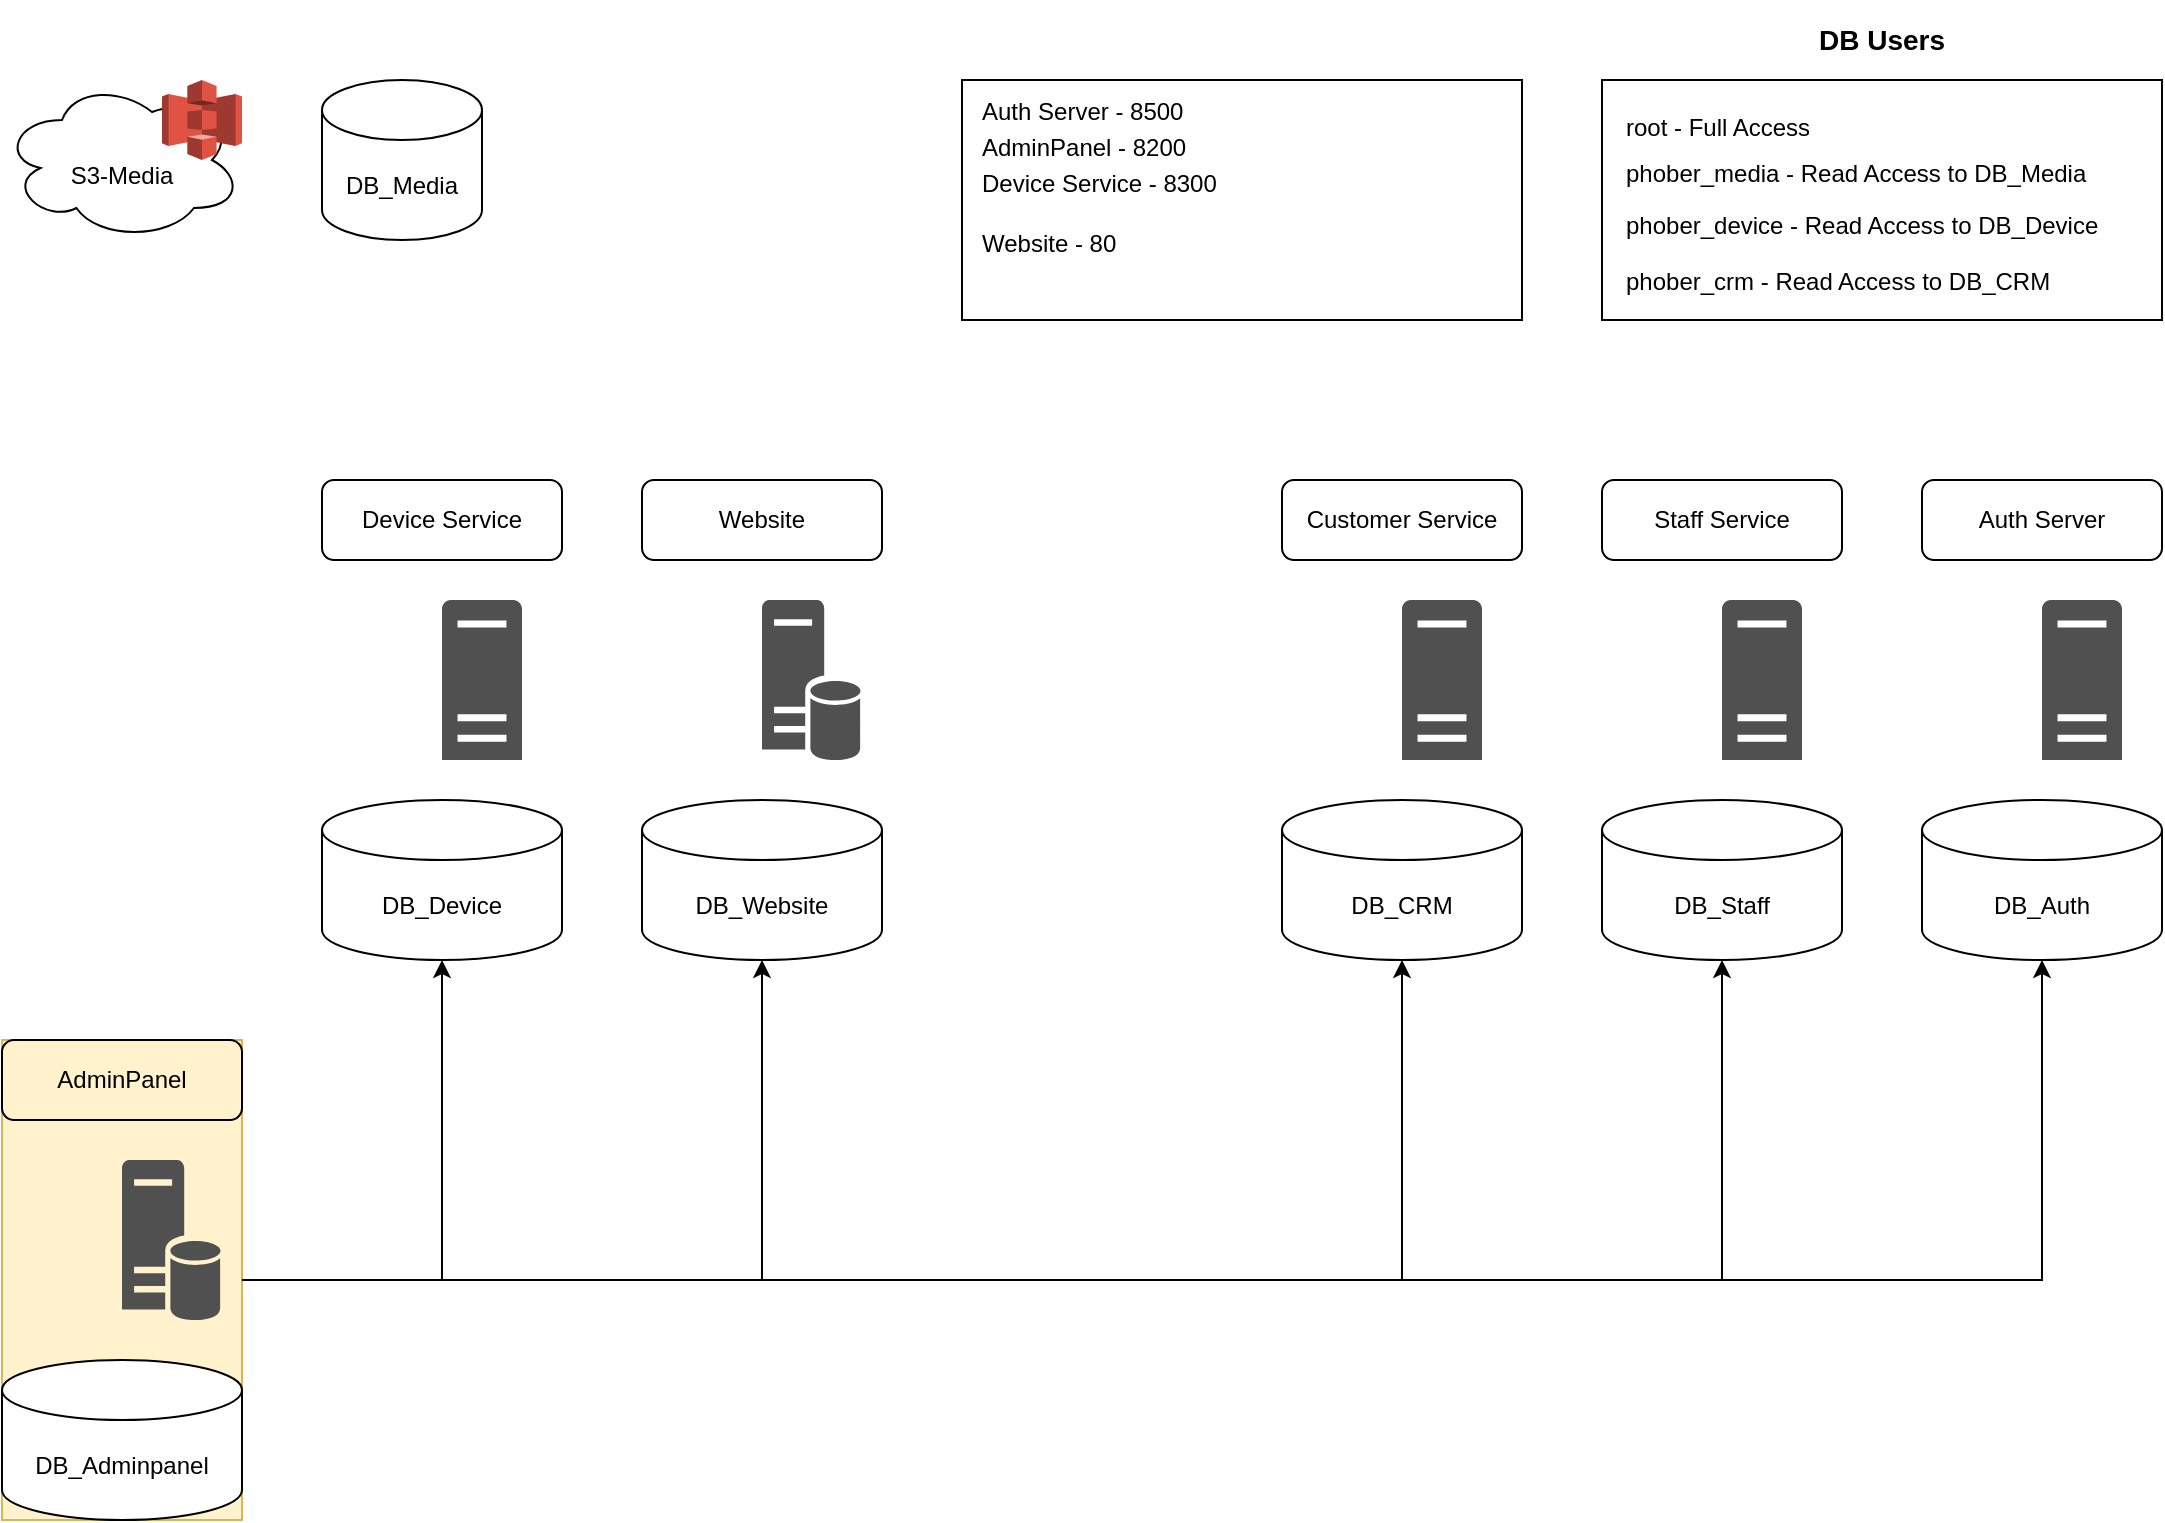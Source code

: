 <mxfile version="17.2.4" type="github" pages="3">
  <diagram id="SwhbsFWj8uXTI4qjEU29" name="Idea">
    <mxGraphModel dx="1171" dy="713" grid="1" gridSize="10" guides="1" tooltips="1" connect="1" arrows="1" fold="1" page="1" pageScale="1" pageWidth="1169" pageHeight="827" math="0" shadow="0">
      <root>
        <mxCell id="0" />
        <mxCell id="1" parent="0" />
        <mxCell id="eUcB_I841KXRyvso8_sk-4" value="DB_Media" style="shape=cylinder3;whiteSpace=wrap;html=1;boundedLbl=1;backgroundOutline=1;size=15;" parent="1" vertex="1">
          <mxGeometry x="200" y="40" width="80" height="80" as="geometry" />
        </mxCell>
        <mxCell id="ug-r2kqgYafla9vCd7H7-11" value="" style="group" parent="1" vertex="1" connectable="0">
          <mxGeometry x="40" y="40" width="120" height="80" as="geometry" />
        </mxCell>
        <mxCell id="eUcB_I841KXRyvso8_sk-5" value="&lt;br&gt;S3-Media" style="ellipse;shape=cloud;whiteSpace=wrap;html=1;" parent="ug-r2kqgYafla9vCd7H7-11" vertex="1">
          <mxGeometry width="120" height="80" as="geometry" />
        </mxCell>
        <mxCell id="187vfeRC4IGOOJgPZB19-1" value="" style="outlineConnect=0;dashed=0;verticalLabelPosition=bottom;verticalAlign=top;align=center;html=1;shape=mxgraph.aws3.s3;fillColor=#E05243;gradientColor=none;" parent="ug-r2kqgYafla9vCd7H7-11" vertex="1">
          <mxGeometry x="80" width="40" height="40" as="geometry" />
        </mxCell>
        <mxCell id="ug-r2kqgYafla9vCd7H7-12" value="" style="group;labelBackgroundColor=none;labelBorderColor=none;fontColor=default;" parent="1" vertex="1" connectable="0">
          <mxGeometry x="40" y="520" width="120" height="240" as="geometry" />
        </mxCell>
        <mxCell id="5u70jstAUNzke8DoentI-11" value="" style="rounded=0;whiteSpace=wrap;html=1;fillColor=#fff2cc;strokeColor=#d6b656;shadow=0;sketch=0;glass=0;" vertex="1" parent="ug-r2kqgYafla9vCd7H7-12">
          <mxGeometry width="120" height="240" as="geometry" />
        </mxCell>
        <mxCell id="eUcB_I841KXRyvso8_sk-1" value="AdminPanel" style="rounded=1;whiteSpace=wrap;html=1;fillColor=none;" parent="ug-r2kqgYafla9vCd7H7-12" vertex="1">
          <mxGeometry width="120" height="40" as="geometry" />
        </mxCell>
        <UserObject label="" id="ug-r2kqgYafla9vCd7H7-4">
          <mxCell style="group" parent="ug-r2kqgYafla9vCd7H7-12" vertex="1" connectable="0">
            <mxGeometry x="10" y="60" width="100" height="80" as="geometry" />
          </mxCell>
        </UserObject>
        <mxCell id="ug-r2kqgYafla9vCd7H7-5" value="" style="sketch=0;pointerEvents=1;shadow=0;dashed=0;html=1;strokeColor=none;fillColor=#505050;labelPosition=center;verticalLabelPosition=bottom;verticalAlign=top;outlineConnect=0;align=center;shape=mxgraph.office.servers.database_server;rounded=0;fontSize=13;" parent="ug-r2kqgYafla9vCd7H7-4" vertex="1">
          <mxGeometry x="50" width="50" height="80" as="geometry" />
        </mxCell>
        <mxCell id="ug-r2kqgYafla9vCd7H7-7" value="" style="shape=image;html=1;verticalAlign=top;verticalLabelPosition=bottom;labelBackgroundColor=#ffffff;imageAspect=0;aspect=fixed;image=https://cdn4.iconfinder.com/data/icons/logos-3/568/php-logo-128.png" parent="ug-r2kqgYafla9vCd7H7-4" vertex="1">
          <mxGeometry x="10" y="10" width="30" height="30" as="geometry" />
        </mxCell>
        <mxCell id="ug-r2kqgYafla9vCd7H7-8" value="" style="shape=image;html=1;verticalAlign=top;verticalLabelPosition=bottom;labelBackgroundColor=#ffffff;imageAspect=0;aspect=fixed;image=https://cdn3.iconfinder.com/data/icons/popular-services-brands/512/laravel-128.png" parent="ug-r2kqgYafla9vCd7H7-4" vertex="1">
          <mxGeometry x="10" y="40" width="30" height="30" as="geometry" />
        </mxCell>
        <mxCell id="ug-r2kqgYafla9vCd7H7-9" value="DB_Adminpanel" style="shape=cylinder3;whiteSpace=wrap;html=1;boundedLbl=1;backgroundOutline=1;size=15;" parent="ug-r2kqgYafla9vCd7H7-12" vertex="1">
          <mxGeometry y="160" width="120" height="80" as="geometry" />
        </mxCell>
        <mxCell id="bWf3XHARxma28C-KWlei-1" value="" style="group" parent="1" vertex="1" connectable="0">
          <mxGeometry x="840" width="280" height="160" as="geometry" />
        </mxCell>
        <mxCell id="ug-r2kqgYafla9vCd7H7-2" value="&lt;p style=&quot;line-height: 0.9 ; font-size: 12px&quot;&gt;&lt;span style=&quot;font-size: 12px&quot;&gt;root - Full Access&lt;/span&gt;&lt;/p&gt;&lt;p style=&quot;line-height: 0.9 ; font-size: 12px&quot;&gt;&lt;span style=&quot;font-size: 12px&quot;&gt;phober_media - Read Access to DB_Media&lt;/span&gt;&lt;br style=&quot;font-size: 12px&quot;&gt;&lt;/p&gt;&lt;p style=&quot;line-height: 1.4 ; font-size: 12px&quot;&gt;phober_device - Read Access to DB_Device&lt;/p&gt;&lt;p style=&quot;line-height: 1.4 ; font-size: 12px&quot;&gt;phober_crm - Read Access to DB_CRM&lt;/p&gt;&lt;p style=&quot;font-size: 12px&quot;&gt;&lt;/p&gt;" style="rounded=0;whiteSpace=wrap;html=1;align=left;verticalAlign=top;fontSize=12;spacingRight=0;spacingLeft=10;" parent="bWf3XHARxma28C-KWlei-1" vertex="1">
          <mxGeometry y="40" width="280" height="120" as="geometry" />
        </mxCell>
        <mxCell id="ug-r2kqgYafla9vCd7H7-3" value="DB Users" style="text;html=1;strokeColor=none;fillColor=none;align=center;verticalAlign=middle;whiteSpace=wrap;rounded=0;fontSize=14;fontStyle=1" parent="bWf3XHARxma28C-KWlei-1" vertex="1">
          <mxGeometry x="80" width="120" height="40" as="geometry" />
        </mxCell>
        <mxCell id="8z5ws6QsDyDKcSSMqBQu-11" value="&lt;p style=&quot;line-height: 1.5&quot;&gt;Auth Server - 8500&lt;br&gt;AdminPanel - 8200&lt;br&gt;Device Service - 8300&lt;/p&gt;&lt;p style=&quot;line-height: 1.5&quot;&gt;Website - 80&lt;/p&gt;" style="rounded=0;whiteSpace=wrap;html=1;align=left;labelPosition=center;verticalLabelPosition=middle;verticalAlign=top;spacing=0;spacingLeft=10;spacingTop=-10;" parent="1" vertex="1">
          <mxGeometry x="520" y="40" width="280" height="120" as="geometry" />
        </mxCell>
        <mxCell id="5u70jstAUNzke8DoentI-9" value="" style="group" vertex="1" connectable="0" parent="1">
          <mxGeometry x="360" y="240" width="120" height="240" as="geometry" />
        </mxCell>
        <mxCell id="5u70jstAUNzke8DoentI-1" value="" style="group" vertex="1" connectable="0" parent="5u70jstAUNzke8DoentI-9">
          <mxGeometry width="120" height="140" as="geometry" />
        </mxCell>
        <mxCell id="5u70jstAUNzke8DoentI-2" value="Website" style="rounded=1;whiteSpace=wrap;html=1;" vertex="1" parent="5u70jstAUNzke8DoentI-1">
          <mxGeometry width="120" height="40" as="geometry" />
        </mxCell>
        <UserObject label="" id="5u70jstAUNzke8DoentI-3">
          <mxCell style="group" vertex="1" connectable="0" parent="5u70jstAUNzke8DoentI-1">
            <mxGeometry x="10" y="60" width="100" height="80" as="geometry" />
          </mxCell>
        </UserObject>
        <mxCell id="5u70jstAUNzke8DoentI-5" value="" style="shape=image;html=1;verticalAlign=top;verticalLabelPosition=bottom;labelBackgroundColor=#ffffff;imageAspect=0;aspect=fixed;image=https://cdn3.iconfinder.com/data/icons/popular-services-brands/512/laravel-128.png" vertex="1" parent="5u70jstAUNzke8DoentI-3">
          <mxGeometry x="11.88" y="44" width="30" height="30" as="geometry" />
        </mxCell>
        <mxCell id="5u70jstAUNzke8DoentI-6" value="" style="shape=image;html=1;verticalAlign=top;verticalLabelPosition=bottom;labelBackgroundColor=#ffffff;imageAspect=0;aspect=fixed;image=https://cdn4.iconfinder.com/data/icons/logos-3/568/php-logo-128.png" vertex="1" parent="5u70jstAUNzke8DoentI-3">
          <mxGeometry x="11.88" y="10" width="30" height="30" as="geometry" />
        </mxCell>
        <mxCell id="5u70jstAUNzke8DoentI-7" value="" style="sketch=0;pointerEvents=1;shadow=0;dashed=0;html=1;strokeColor=none;fillColor=#505050;labelPosition=center;verticalLabelPosition=bottom;verticalAlign=top;outlineConnect=0;align=center;shape=mxgraph.office.servers.database_server;rounded=0;fontSize=13;" vertex="1" parent="5u70jstAUNzke8DoentI-3">
          <mxGeometry x="50" width="50" height="80" as="geometry" />
        </mxCell>
        <mxCell id="5u70jstAUNzke8DoentI-8" value="DB_Website" style="shape=cylinder3;whiteSpace=wrap;html=1;boundedLbl=1;backgroundOutline=1;size=15;" vertex="1" parent="5u70jstAUNzke8DoentI-9">
          <mxGeometry y="160" width="120" height="80" as="geometry" />
        </mxCell>
        <mxCell id="5u70jstAUNzke8DoentI-10" value="" style="group" vertex="1" connectable="0" parent="1">
          <mxGeometry x="1000" y="240" width="120" height="240" as="geometry" />
        </mxCell>
        <mxCell id="bWf3XHARxma28C-KWlei-2" value="DB_Auth" style="shape=cylinder3;whiteSpace=wrap;html=1;boundedLbl=1;backgroundOutline=1;size=15;" parent="5u70jstAUNzke8DoentI-10" vertex="1">
          <mxGeometry y="160" width="120" height="80" as="geometry" />
        </mxCell>
        <mxCell id="8z5ws6QsDyDKcSSMqBQu-3" value="" style="group" parent="5u70jstAUNzke8DoentI-10" vertex="1" connectable="0">
          <mxGeometry width="120" height="140" as="geometry" />
        </mxCell>
        <mxCell id="8z5ws6QsDyDKcSSMqBQu-4" value="Auth Server" style="rounded=1;whiteSpace=wrap;html=1;" parent="8z5ws6QsDyDKcSSMqBQu-3" vertex="1">
          <mxGeometry width="120" height="40" as="geometry" />
        </mxCell>
        <UserObject label="" id="8z5ws6QsDyDKcSSMqBQu-5">
          <mxCell style="group" parent="8z5ws6QsDyDKcSSMqBQu-3" vertex="1" connectable="0">
            <mxGeometry x="10" y="60" width="100" height="80" as="geometry" />
          </mxCell>
        </UserObject>
        <mxCell id="8z5ws6QsDyDKcSSMqBQu-6" value="" style="sketch=0;pointerEvents=1;shadow=0;dashed=0;html=1;strokeColor=none;fillColor=#505050;labelPosition=center;verticalLabelPosition=bottom;verticalAlign=top;outlineConnect=0;align=center;shape=mxgraph.office.servers.server_generic;" parent="8z5ws6QsDyDKcSSMqBQu-5" vertex="1">
          <mxGeometry x="50" width="40" height="80" as="geometry" />
        </mxCell>
        <mxCell id="8z5ws6QsDyDKcSSMqBQu-9" value="" style="shape=image;verticalLabelPosition=bottom;labelBackgroundColor=default;verticalAlign=top;aspect=fixed;imageAspect=0;image=https://cdn.freebiesupply.com/logos/large/2x/lumen-1-logo-png-transparent.png;" parent="8z5ws6QsDyDKcSSMqBQu-5" vertex="1">
          <mxGeometry x="19.41" y="44" width="14.94" height="30" as="geometry" />
        </mxCell>
        <mxCell id="8z5ws6QsDyDKcSSMqBQu-10" value="" style="shape=image;html=1;verticalAlign=top;verticalLabelPosition=bottom;labelBackgroundColor=#ffffff;imageAspect=0;aspect=fixed;image=https://cdn4.iconfinder.com/data/icons/logos-3/568/php-logo-128.png" parent="8z5ws6QsDyDKcSSMqBQu-5" vertex="1">
          <mxGeometry x="11.88" y="10" width="30" height="30" as="geometry" />
        </mxCell>
        <mxCell id="5u70jstAUNzke8DoentI-18" value="" style="group" vertex="1" connectable="0" parent="1">
          <mxGeometry x="680" y="240" width="120" height="240" as="geometry" />
        </mxCell>
        <mxCell id="5u70jstAUNzke8DoentI-12" value="" style="group" vertex="1" connectable="0" parent="5u70jstAUNzke8DoentI-18">
          <mxGeometry width="120" height="140" as="geometry" />
        </mxCell>
        <mxCell id="5u70jstAUNzke8DoentI-13" value="Customer Service" style="rounded=1;whiteSpace=wrap;html=1;" vertex="1" parent="5u70jstAUNzke8DoentI-12">
          <mxGeometry width="120" height="40" as="geometry" />
        </mxCell>
        <UserObject label="" id="5u70jstAUNzke8DoentI-14">
          <mxCell style="group" vertex="1" connectable="0" parent="5u70jstAUNzke8DoentI-12">
            <mxGeometry x="10" y="60" width="100" height="80" as="geometry" />
          </mxCell>
        </UserObject>
        <mxCell id="5u70jstAUNzke8DoentI-15" value="" style="sketch=0;pointerEvents=1;shadow=0;dashed=0;html=1;strokeColor=none;fillColor=#505050;labelPosition=center;verticalLabelPosition=bottom;verticalAlign=top;outlineConnect=0;align=center;shape=mxgraph.office.servers.server_generic;" vertex="1" parent="5u70jstAUNzke8DoentI-14">
          <mxGeometry x="50" width="40" height="80" as="geometry" />
        </mxCell>
        <mxCell id="5u70jstAUNzke8DoentI-16" value="" style="shape=image;html=1;verticalAlign=top;verticalLabelPosition=bottom;labelBackgroundColor=#ffffff;imageAspect=0;aspect=fixed;image=https://cdn3.iconfinder.com/data/icons/popular-services-brands/512/laravel-128.png" vertex="1" parent="5u70jstAUNzke8DoentI-14">
          <mxGeometry x="11.88" y="44" width="30" height="30" as="geometry" />
        </mxCell>
        <mxCell id="5u70jstAUNzke8DoentI-17" value="" style="shape=image;html=1;verticalAlign=top;verticalLabelPosition=bottom;labelBackgroundColor=#ffffff;imageAspect=0;aspect=fixed;image=https://cdn4.iconfinder.com/data/icons/logos-3/568/php-logo-128.png" vertex="1" parent="5u70jstAUNzke8DoentI-14">
          <mxGeometry x="11.88" y="10" width="30" height="30" as="geometry" />
        </mxCell>
        <mxCell id="187vfeRC4IGOOJgPZB19-2" value="DB_CRM" style="shape=cylinder3;whiteSpace=wrap;html=1;boundedLbl=1;backgroundOutline=1;size=15;" parent="5u70jstAUNzke8DoentI-18" vertex="1">
          <mxGeometry y="160" width="120" height="80" as="geometry" />
        </mxCell>
        <mxCell id="5u70jstAUNzke8DoentI-19" value="" style="group" vertex="1" connectable="0" parent="1">
          <mxGeometry x="200" y="240" width="120" height="240" as="geometry" />
        </mxCell>
        <UserObject label="DB_Device" link="data:page/id,oKnwQTFBax4LxAPXSYCq" id="eUcB_I841KXRyvso8_sk-2">
          <mxCell style="shape=cylinder3;whiteSpace=wrap;html=1;boundedLbl=1;backgroundOutline=1;size=15;" parent="5u70jstAUNzke8DoentI-19" vertex="1">
            <mxGeometry y="160" width="120" height="80" as="geometry" />
          </mxCell>
        </UserObject>
        <mxCell id="ug-r2kqgYafla9vCd7H7-27" value="" style="group" parent="5u70jstAUNzke8DoentI-19" vertex="1" connectable="0">
          <mxGeometry width="120" height="140" as="geometry" />
        </mxCell>
        <mxCell id="ug-r2kqgYafla9vCd7H7-18" value="Device Service" style="rounded=1;whiteSpace=wrap;html=1;" parent="ug-r2kqgYafla9vCd7H7-27" vertex="1">
          <mxGeometry width="120" height="40" as="geometry" />
        </mxCell>
        <UserObject label="" id="ug-r2kqgYafla9vCd7H7-19">
          <mxCell style="group" parent="ug-r2kqgYafla9vCd7H7-27" vertex="1" connectable="0">
            <mxGeometry x="10" y="60" width="100" height="80" as="geometry" />
          </mxCell>
        </UserObject>
        <mxCell id="ug-r2kqgYafla9vCd7H7-24" value="" style="sketch=0;pointerEvents=1;shadow=0;dashed=0;html=1;strokeColor=none;fillColor=#505050;labelPosition=center;verticalLabelPosition=bottom;verticalAlign=top;outlineConnect=0;align=center;shape=mxgraph.office.servers.server_generic;" parent="ug-r2kqgYafla9vCd7H7-19" vertex="1">
          <mxGeometry x="50" width="40" height="80" as="geometry" />
        </mxCell>
        <mxCell id="8z5ws6QsDyDKcSSMqBQu-1" value="" style="shape=image;html=1;verticalAlign=top;verticalLabelPosition=bottom;labelBackgroundColor=#ffffff;imageAspect=0;aspect=fixed;image=https://cdn3.iconfinder.com/data/icons/popular-services-brands/512/laravel-128.png" parent="ug-r2kqgYafla9vCd7H7-19" vertex="1">
          <mxGeometry x="11.88" y="44" width="30" height="30" as="geometry" />
        </mxCell>
        <mxCell id="8z5ws6QsDyDKcSSMqBQu-2" value="" style="shape=image;html=1;verticalAlign=top;verticalLabelPosition=bottom;labelBackgroundColor=#ffffff;imageAspect=0;aspect=fixed;image=https://cdn4.iconfinder.com/data/icons/logos-3/568/php-logo-128.png" parent="ug-r2kqgYafla9vCd7H7-19" vertex="1">
          <mxGeometry x="11.88" y="10" width="30" height="30" as="geometry" />
        </mxCell>
        <mxCell id="5u70jstAUNzke8DoentI-26" value="" style="group" vertex="1" connectable="0" parent="1">
          <mxGeometry x="840" y="240" width="120" height="240" as="geometry" />
        </mxCell>
        <mxCell id="ug-r2kqgYafla9vCd7H7-10" value="DB_Staff" style="shape=cylinder3;whiteSpace=wrap;html=1;boundedLbl=1;backgroundOutline=1;size=15;" parent="5u70jstAUNzke8DoentI-26" vertex="1">
          <mxGeometry y="160" width="120" height="80" as="geometry" />
        </mxCell>
        <mxCell id="5u70jstAUNzke8DoentI-20" value="" style="group" vertex="1" connectable="0" parent="5u70jstAUNzke8DoentI-26">
          <mxGeometry width="120" height="140" as="geometry" />
        </mxCell>
        <mxCell id="5u70jstAUNzke8DoentI-21" value="Staff Service" style="rounded=1;whiteSpace=wrap;html=1;" vertex="1" parent="5u70jstAUNzke8DoentI-20">
          <mxGeometry width="120" height="40" as="geometry" />
        </mxCell>
        <UserObject label="" id="5u70jstAUNzke8DoentI-22">
          <mxCell style="group" vertex="1" connectable="0" parent="5u70jstAUNzke8DoentI-20">
            <mxGeometry x="10" y="60" width="100" height="80" as="geometry" />
          </mxCell>
        </UserObject>
        <mxCell id="5u70jstAUNzke8DoentI-23" value="" style="sketch=0;pointerEvents=1;shadow=0;dashed=0;html=1;strokeColor=none;fillColor=#505050;labelPosition=center;verticalLabelPosition=bottom;verticalAlign=top;outlineConnect=0;align=center;shape=mxgraph.office.servers.server_generic;" vertex="1" parent="5u70jstAUNzke8DoentI-22">
          <mxGeometry x="50" width="40" height="80" as="geometry" />
        </mxCell>
        <mxCell id="5u70jstAUNzke8DoentI-24" value="" style="shape=image;html=1;verticalAlign=top;verticalLabelPosition=bottom;labelBackgroundColor=#ffffff;imageAspect=0;aspect=fixed;image=https://cdn3.iconfinder.com/data/icons/popular-services-brands/512/laravel-128.png" vertex="1" parent="5u70jstAUNzke8DoentI-22">
          <mxGeometry x="11.88" y="44" width="30" height="30" as="geometry" />
        </mxCell>
        <mxCell id="5u70jstAUNzke8DoentI-25" value="" style="shape=image;html=1;verticalAlign=top;verticalLabelPosition=bottom;labelBackgroundColor=#ffffff;imageAspect=0;aspect=fixed;image=https://cdn4.iconfinder.com/data/icons/logos-3/568/php-logo-128.png" vertex="1" parent="5u70jstAUNzke8DoentI-22">
          <mxGeometry x="11.88" y="10" width="30" height="30" as="geometry" />
        </mxCell>
        <mxCell id="5u70jstAUNzke8DoentI-29" value="" style="endArrow=classic;html=1;rounded=0;entryX=0.5;entryY=1;entryDx=0;entryDy=0;entryPerimeter=0;exitX=1;exitY=0.5;exitDx=0;exitDy=0;edgeStyle=orthogonalEdgeStyle;" edge="1" parent="1" source="5u70jstAUNzke8DoentI-11" target="bWf3XHARxma28C-KWlei-2">
          <mxGeometry width="50" height="50" relative="1" as="geometry">
            <mxPoint x="530" y="470" as="sourcePoint" />
            <mxPoint x="580" y="420" as="targetPoint" />
          </mxGeometry>
        </mxCell>
        <mxCell id="5u70jstAUNzke8DoentI-30" value="" style="endArrow=classic;html=1;rounded=0;entryX=0.5;entryY=1;entryDx=0;entryDy=0;entryPerimeter=0;edgeStyle=orthogonalEdgeStyle;exitX=1;exitY=0.5;exitDx=0;exitDy=0;" edge="1" parent="1" source="5u70jstAUNzke8DoentI-11" target="ug-r2kqgYafla9vCd7H7-10">
          <mxGeometry width="50" height="50" relative="1" as="geometry">
            <mxPoint x="510" y="550" as="sourcePoint" />
            <mxPoint x="560" y="500" as="targetPoint" />
          </mxGeometry>
        </mxCell>
        <mxCell id="5u70jstAUNzke8DoentI-31" value="" style="endArrow=classic;html=1;rounded=0;entryX=0.5;entryY=1;entryDx=0;entryDy=0;entryPerimeter=0;edgeStyle=orthogonalEdgeStyle;exitX=1;exitY=0.5;exitDx=0;exitDy=0;" edge="1" parent="1" source="5u70jstAUNzke8DoentI-11" target="187vfeRC4IGOOJgPZB19-2">
          <mxGeometry width="50" height="50" relative="1" as="geometry">
            <mxPoint x="170" y="650" as="sourcePoint" />
            <mxPoint x="750" y="450" as="targetPoint" />
          </mxGeometry>
        </mxCell>
        <mxCell id="5u70jstAUNzke8DoentI-32" value="" style="endArrow=classic;html=1;rounded=0;entryX=0.5;entryY=1;entryDx=0;entryDy=0;entryPerimeter=0;edgeStyle=orthogonalEdgeStyle;exitX=1;exitY=0.5;exitDx=0;exitDy=0;" edge="1" parent="1" source="5u70jstAUNzke8DoentI-11" target="5u70jstAUNzke8DoentI-8">
          <mxGeometry width="50" height="50" relative="1" as="geometry">
            <mxPoint x="180" y="660" as="sourcePoint" />
            <mxPoint x="760" y="460" as="targetPoint" />
          </mxGeometry>
        </mxCell>
        <mxCell id="5u70jstAUNzke8DoentI-33" value="" style="endArrow=classic;html=1;rounded=0;entryX=0.5;entryY=1;entryDx=0;entryDy=0;entryPerimeter=0;edgeStyle=orthogonalEdgeStyle;exitX=1;exitY=0.5;exitDx=0;exitDy=0;" edge="1" parent="1" source="5u70jstAUNzke8DoentI-11" target="eUcB_I841KXRyvso8_sk-2">
          <mxGeometry width="50" height="50" relative="1" as="geometry">
            <mxPoint x="190" y="670" as="sourcePoint" />
            <mxPoint x="770" y="470" as="targetPoint" />
          </mxGeometry>
        </mxCell>
      </root>
    </mxGraphModel>
  </diagram>
  <diagram id="oKnwQTFBax4LxAPXSYCq" name="DB_Device">
    <mxGraphModel dx="1191" dy="713" grid="1" gridSize="10" guides="1" tooltips="1" connect="1" arrows="1" fold="1" page="1" pageScale="1" pageWidth="1169" pageHeight="827" math="0" shadow="0">
      <root>
        <mxCell id="dE-zyYR7kbtWVNNINpA2-0" />
        <mxCell id="dE-zyYR7kbtWVNNINpA2-1" parent="dE-zyYR7kbtWVNNINpA2-0" />
        <mxCell id="dE-zyYR7kbtWVNNINpA2-2" value="" style="group" parent="dE-zyYR7kbtWVNNINpA2-1" vertex="1" connectable="0">
          <mxGeometry x="10" y="190" width="60" height="100" as="geometry" />
        </mxCell>
        <mxCell id="dE-zyYR7kbtWVNNINpA2-3" value="" style="group" parent="dE-zyYR7kbtWVNNINpA2-2" vertex="1" connectable="0">
          <mxGeometry width="60" height="100" as="geometry" />
        </mxCell>
        <mxCell id="dE-zyYR7kbtWVNNINpA2-4" value="" style="sketch=0;shadow=0;dashed=0;html=1;strokeColor=none;fillColor=#505050;labelPosition=center;verticalLabelPosition=bottom;verticalAlign=top;outlineConnect=0;align=center;shape=mxgraph.office.databases.database_mini_3;rounded=0;fontSize=13;fontColor=#0066CC;" parent="dE-zyYR7kbtWVNNINpA2-3" vertex="1">
          <mxGeometry x="12.5" width="35" height="57" as="geometry" />
        </mxCell>
        <mxCell id="dE-zyYR7kbtWVNNINpA2-5" value="Games" style="text;html=1;strokeColor=none;fillColor=none;align=center;verticalAlign=middle;whiteSpace=wrap;rounded=0;fontSize=13;fontColor=#000000;" parent="dE-zyYR7kbtWVNNINpA2-3" vertex="1">
          <mxGeometry y="70" width="60" height="30" as="geometry" />
        </mxCell>
        <mxCell id="dE-zyYR7kbtWVNNINpA2-6" value="" style="group" parent="dE-zyYR7kbtWVNNINpA2-1" vertex="1" connectable="0">
          <mxGeometry x="220" y="10" width="60" height="100" as="geometry" />
        </mxCell>
        <mxCell id="dE-zyYR7kbtWVNNINpA2-7" value="" style="sketch=0;shadow=0;dashed=0;html=1;strokeColor=none;fillColor=#505050;labelPosition=center;verticalLabelPosition=bottom;verticalAlign=top;outlineConnect=0;align=center;shape=mxgraph.office.databases.database_mini_3;rounded=0;fontSize=13;fontColor=#0066CC;" parent="dE-zyYR7kbtWVNNINpA2-6" vertex="1">
          <mxGeometry x="12.5" width="35" height="57" as="geometry" />
        </mxCell>
        <mxCell id="dE-zyYR7kbtWVNNINpA2-8" value="Devices" style="text;html=1;strokeColor=none;fillColor=none;align=center;verticalAlign=middle;whiteSpace=wrap;rounded=0;fontSize=13;fontColor=#000000;" parent="dE-zyYR7kbtWVNNINpA2-6" vertex="1">
          <mxGeometry y="70" width="60" height="30" as="geometry" />
        </mxCell>
        <mxCell id="dE-zyYR7kbtWVNNINpA2-9" value="" style="group" parent="dE-zyYR7kbtWVNNINpA2-1" vertex="1" connectable="0">
          <mxGeometry x="415" y="190" width="60" height="100" as="geometry" />
        </mxCell>
        <mxCell id="dE-zyYR7kbtWVNNINpA2-10" value="" style="group" parent="dE-zyYR7kbtWVNNINpA2-9" vertex="1" connectable="0">
          <mxGeometry width="60" height="100" as="geometry" />
        </mxCell>
        <mxCell id="dE-zyYR7kbtWVNNINpA2-11" value="" style="sketch=0;shadow=0;dashed=0;html=1;strokeColor=none;fillColor=#505050;labelPosition=center;verticalLabelPosition=bottom;verticalAlign=top;outlineConnect=0;align=center;shape=mxgraph.office.databases.database_mini_3;rounded=0;fontSize=13;fontColor=#0066CC;" parent="dE-zyYR7kbtWVNNINpA2-10" vertex="1">
          <mxGeometry x="12.5" width="35" height="57" as="geometry" />
        </mxCell>
        <mxCell id="dE-zyYR7kbtWVNNINpA2-12" value="Instances" style="text;html=1;strokeColor=none;fillColor=none;align=center;verticalAlign=middle;whiteSpace=wrap;rounded=0;fontSize=13;fontColor=#000000;" parent="dE-zyYR7kbtWVNNINpA2-10" vertex="1">
          <mxGeometry y="70" width="60" height="30" as="geometry" />
        </mxCell>
        <mxCell id="dE-zyYR7kbtWVNNINpA2-13" style="edgeStyle=none;rounded=1;orthogonalLoop=1;jettySize=auto;html=1;fontSize=13;fontColor=#000000;startArrow=classic;startFill=1;endArrow=classic;endFill=1;strokeColor=#000000;" parent="dE-zyYR7kbtWVNNINpA2-1" source="dE-zyYR7kbtWVNNINpA2-4" target="dE-zyYR7kbtWVNNINpA2-7" edge="1">
          <mxGeometry relative="1" as="geometry" />
        </mxCell>
        <mxCell id="dE-zyYR7kbtWVNNINpA2-14" value="Many To Many" style="rounded=1;whiteSpace=wrap;html=1;fontSize=13;strokeWidth=1;gradientDirection=north;verticalAlign=top;" parent="dE-zyYR7kbtWVNNINpA2-1" vertex="1">
          <mxGeometry x="80" y="120" width="110" height="30" as="geometry" />
        </mxCell>
        <mxCell id="dE-zyYR7kbtWVNNINpA2-15" style="edgeStyle=none;rounded=1;orthogonalLoop=1;jettySize=auto;html=1;fontSize=13;fontColor=#000000;startArrow=classic;startFill=1;endArrow=none;endFill=0;strokeColor=#000000;" parent="dE-zyYR7kbtWVNNINpA2-1" source="dE-zyYR7kbtWVNNINpA2-11" target="dE-zyYR7kbtWVNNINpA2-7" edge="1">
          <mxGeometry relative="1" as="geometry" />
        </mxCell>
        <mxCell id="dE-zyYR7kbtWVNNINpA2-16" value="games" style="swimlane;fontStyle=0;childLayout=stackLayout;horizontal=1;startSize=26;fillColor=#e0e0e0;horizontalStack=0;resizeParent=1;resizeLast=0;collapsible=1;marginBottom=0;swimlaneFillColor=#ffffff;align=center;" parent="dE-zyYR7kbtWVNNINpA2-1" vertex="1">
          <mxGeometry x="40" y="560" width="210" height="260" as="geometry">
            <mxRectangle x="40" y="560" width="70" height="26" as="alternateBounds" />
          </mxGeometry>
        </mxCell>
        <mxCell id="dE-zyYR7kbtWVNNINpA2-17" value="id" style="shape=partialRectangle;top=0;left=0;right=0;bottom=0;align=left;verticalAlign=top;spacingTop=-2;fillColor=none;spacingLeft=64;spacingRight=4;overflow=hidden;rotatable=0;points=[[0,0.5],[1,0.5]];portConstraint=eastwest;dropTarget=0;" parent="dE-zyYR7kbtWVNNINpA2-16" vertex="1">
          <mxGeometry y="26" width="210" height="26" as="geometry" />
        </mxCell>
        <mxCell id="dE-zyYR7kbtWVNNINpA2-18" value="" style="shape=partialRectangle;top=0;left=0;bottom=0;fillColor=none;align=left;verticalAlign=middle;spacingLeft=4;spacingRight=4;overflow=hidden;rotatable=180;points=[];portConstraint=eastwest;part=1;" parent="dE-zyYR7kbtWVNNINpA2-17" vertex="1" connectable="0">
          <mxGeometry width="54" height="26" as="geometry" />
        </mxCell>
        <mxCell id="dE-zyYR7kbtWVNNINpA2-19" value="name" style="shape=partialRectangle;top=0;left=0;right=0;bottom=0;align=left;verticalAlign=top;spacingTop=-2;fillColor=none;spacingLeft=64;spacingRight=4;overflow=hidden;rotatable=0;points=[[0,0.5],[1,0.5]];portConstraint=eastwest;dropTarget=0;" parent="dE-zyYR7kbtWVNNINpA2-16" vertex="1">
          <mxGeometry y="52" width="210" height="26" as="geometry" />
        </mxCell>
        <mxCell id="dE-zyYR7kbtWVNNINpA2-20" value="" style="shape=partialRectangle;top=0;left=0;bottom=0;fillColor=none;align=left;verticalAlign=middle;spacingLeft=4;spacingRight=4;overflow=hidden;rotatable=180;points=[];portConstraint=eastwest;part=1;" parent="dE-zyYR7kbtWVNNINpA2-19" vertex="1" connectable="0">
          <mxGeometry width="54" height="26" as="geometry" />
        </mxCell>
        <mxCell id="dE-zyYR7kbtWVNNINpA2-21" value="slug" style="shape=partialRectangle;top=0;left=0;right=0;bottom=0;align=left;verticalAlign=top;spacingTop=-2;fillColor=none;spacingLeft=64;spacingRight=4;overflow=hidden;rotatable=0;points=[[0,0.5],[1,0.5]];portConstraint=eastwest;dropTarget=0;" parent="dE-zyYR7kbtWVNNINpA2-16" vertex="1">
          <mxGeometry y="78" width="210" height="26" as="geometry" />
        </mxCell>
        <mxCell id="dE-zyYR7kbtWVNNINpA2-22" value="" style="shape=partialRectangle;top=0;left=0;bottom=0;fillColor=none;align=left;verticalAlign=middle;spacingLeft=4;spacingRight=4;overflow=hidden;rotatable=180;points=[];portConstraint=eastwest;part=1;" parent="dE-zyYR7kbtWVNNINpA2-21" vertex="1" connectable="0">
          <mxGeometry width="54" height="26" as="geometry" />
        </mxCell>
        <mxCell id="dE-zyYR7kbtWVNNINpA2-23" value="video" style="shape=partialRectangle;top=0;left=0;right=0;bottom=0;align=left;verticalAlign=top;spacingTop=-2;fillColor=none;spacingLeft=64;spacingRight=4;overflow=hidden;rotatable=0;points=[[0,0.5],[1,0.5]];portConstraint=eastwest;dropTarget=0;" parent="dE-zyYR7kbtWVNNINpA2-16" vertex="1">
          <mxGeometry y="104" width="210" height="26" as="geometry" />
        </mxCell>
        <mxCell id="dE-zyYR7kbtWVNNINpA2-24" value="" style="shape=partialRectangle;top=0;left=0;bottom=0;fillColor=none;align=left;verticalAlign=middle;spacingLeft=4;spacingRight=4;overflow=hidden;rotatable=180;points=[];portConstraint=eastwest;part=1;" parent="dE-zyYR7kbtWVNNINpA2-23" vertex="1" connectable="0">
          <mxGeometry width="54" height="26" as="geometry" />
        </mxCell>
        <mxCell id="dE-zyYR7kbtWVNNINpA2-25" value="description" style="shape=partialRectangle;top=0;left=0;right=0;bottom=0;align=left;verticalAlign=top;spacingTop=-2;fillColor=none;spacingLeft=64;spacingRight=4;overflow=hidden;rotatable=0;points=[[0,0.5],[1,0.5]];portConstraint=eastwest;dropTarget=0;" parent="dE-zyYR7kbtWVNNINpA2-16" vertex="1">
          <mxGeometry y="130" width="210" height="26" as="geometry" />
        </mxCell>
        <mxCell id="dE-zyYR7kbtWVNNINpA2-26" value="" style="shape=partialRectangle;top=0;left=0;bottom=0;fillColor=none;align=left;verticalAlign=middle;spacingLeft=4;spacingRight=4;overflow=hidden;rotatable=180;points=[];portConstraint=eastwest;part=1;" parent="dE-zyYR7kbtWVNNINpA2-25" vertex="1" connectable="0">
          <mxGeometry width="54" height="26" as="geometry" />
        </mxCell>
        <mxCell id="dE-zyYR7kbtWVNNINpA2-27" value="rating" style="shape=partialRectangle;top=0;left=0;right=0;bottom=0;align=left;verticalAlign=top;spacingTop=-2;fillColor=none;spacingLeft=64;spacingRight=4;overflow=hidden;rotatable=0;points=[[0,0.5],[1,0.5]];portConstraint=eastwest;dropTarget=0;" parent="dE-zyYR7kbtWVNNINpA2-16" vertex="1">
          <mxGeometry y="156" width="210" height="26" as="geometry" />
        </mxCell>
        <mxCell id="dE-zyYR7kbtWVNNINpA2-28" value="" style="shape=partialRectangle;top=0;left=0;bottom=0;fillColor=none;align=left;verticalAlign=middle;spacingLeft=4;spacingRight=4;overflow=hidden;rotatable=180;points=[];portConstraint=eastwest;part=1;" parent="dE-zyYR7kbtWVNNINpA2-27" vertex="1" connectable="0">
          <mxGeometry width="54" height="26" as="geometry" />
        </mxCell>
        <mxCell id="dE-zyYR7kbtWVNNINpA2-29" value="multiplayer" style="shape=partialRectangle;top=0;left=0;right=0;bottom=0;align=left;verticalAlign=top;spacingTop=-2;fillColor=none;spacingLeft=64;spacingRight=4;overflow=hidden;rotatable=0;points=[[0,0.5],[1,0.5]];portConstraint=eastwest;dropTarget=0;" parent="dE-zyYR7kbtWVNNINpA2-16" vertex="1">
          <mxGeometry y="182" width="210" height="26" as="geometry" />
        </mxCell>
        <mxCell id="dE-zyYR7kbtWVNNINpA2-30" value="" style="shape=partialRectangle;top=0;left=0;bottom=0;fillColor=none;align=left;verticalAlign=middle;spacingLeft=4;spacingRight=4;overflow=hidden;rotatable=180;points=[];portConstraint=eastwest;part=1;" parent="dE-zyYR7kbtWVNNINpA2-29" vertex="1" connectable="0">
          <mxGeometry width="54" height="26" as="geometry" />
        </mxCell>
        <mxCell id="dE-zyYR7kbtWVNNINpA2-31" value="created_at" style="shape=partialRectangle;top=0;left=0;right=0;bottom=0;align=left;verticalAlign=top;spacingTop=-2;fillColor=none;spacingLeft=64;spacingRight=4;overflow=hidden;rotatable=0;points=[[0,0.5],[1,0.5]];portConstraint=eastwest;dropTarget=0;" parent="dE-zyYR7kbtWVNNINpA2-16" vertex="1">
          <mxGeometry y="208" width="210" height="26" as="geometry" />
        </mxCell>
        <mxCell id="dE-zyYR7kbtWVNNINpA2-32" value="" style="shape=partialRectangle;top=0;left=0;bottom=0;fillColor=none;align=left;verticalAlign=middle;spacingLeft=4;spacingRight=4;overflow=hidden;rotatable=180;points=[];portConstraint=eastwest;part=1;" parent="dE-zyYR7kbtWVNNINpA2-31" vertex="1" connectable="0">
          <mxGeometry width="54" height="26" as="geometry" />
        </mxCell>
        <mxCell id="dE-zyYR7kbtWVNNINpA2-33" value="updated_at" style="shape=partialRectangle;top=0;left=0;right=0;bottom=0;align=left;verticalAlign=top;spacingTop=-2;fillColor=none;spacingLeft=64;spacingRight=4;overflow=hidden;rotatable=0;points=[[0,0.5],[1,0.5]];portConstraint=eastwest;dropTarget=0;" parent="dE-zyYR7kbtWVNNINpA2-16" vertex="1">
          <mxGeometry y="234" width="210" height="26" as="geometry" />
        </mxCell>
        <mxCell id="dE-zyYR7kbtWVNNINpA2-34" value="" style="shape=partialRectangle;top=0;left=0;bottom=0;fillColor=none;align=left;verticalAlign=middle;spacingLeft=4;spacingRight=4;overflow=hidden;rotatable=180;points=[];portConstraint=eastwest;part=1;" parent="dE-zyYR7kbtWVNNINpA2-33" vertex="1" connectable="0">
          <mxGeometry width="54" height="26" as="geometry" />
        </mxCell>
        <mxCell id="dE-zyYR7kbtWVNNINpA2-35" value="devices" style="swimlane;fontStyle=0;childLayout=stackLayout;horizontal=1;startSize=26;fillColor=#e0e0e0;horizontalStack=0;resizeParent=1;resizeLast=0;collapsible=1;marginBottom=0;swimlaneFillColor=#ffffff;align=center;" parent="dE-zyYR7kbtWVNNINpA2-1" vertex="1">
          <mxGeometry x="600" y="560" width="150" height="130" as="geometry">
            <mxRectangle x="600" y="560" width="70" height="26" as="alternateBounds" />
          </mxGeometry>
        </mxCell>
        <mxCell id="dE-zyYR7kbtWVNNINpA2-36" value="id" style="shape=partialRectangle;top=0;left=0;right=0;bottom=0;align=left;verticalAlign=top;spacingTop=-2;fillColor=none;spacingLeft=64;spacingRight=4;overflow=hidden;rotatable=0;points=[[0,0.5],[1,0.5]];portConstraint=eastwest;dropTarget=0;" parent="dE-zyYR7kbtWVNNINpA2-35" vertex="1">
          <mxGeometry y="26" width="150" height="26" as="geometry" />
        </mxCell>
        <mxCell id="dE-zyYR7kbtWVNNINpA2-37" value="" style="shape=partialRectangle;top=0;left=0;bottom=0;fillColor=none;align=left;verticalAlign=middle;spacingLeft=4;spacingRight=4;overflow=hidden;rotatable=180;points=[];portConstraint=eastwest;part=1;" parent="dE-zyYR7kbtWVNNINpA2-36" vertex="1" connectable="0">
          <mxGeometry width="54" height="26" as="geometry" />
        </mxCell>
        <mxCell id="dE-zyYR7kbtWVNNINpA2-38" value="name" style="shape=partialRectangle;top=0;left=0;right=0;bottom=0;align=left;verticalAlign=top;spacingTop=-2;fillColor=none;spacingLeft=64;spacingRight=4;overflow=hidden;rotatable=0;points=[[0,0.5],[1,0.5]];portConstraint=eastwest;dropTarget=0;" parent="dE-zyYR7kbtWVNNINpA2-35" vertex="1">
          <mxGeometry y="52" width="150" height="26" as="geometry" />
        </mxCell>
        <mxCell id="dE-zyYR7kbtWVNNINpA2-39" value="" style="shape=partialRectangle;top=0;left=0;bottom=0;fillColor=none;align=left;verticalAlign=middle;spacingLeft=4;spacingRight=4;overflow=hidden;rotatable=180;points=[];portConstraint=eastwest;part=1;" parent="dE-zyYR7kbtWVNNINpA2-38" vertex="1" connectable="0">
          <mxGeometry width="54" height="26" as="geometry" />
        </mxCell>
        <mxCell id="dE-zyYR7kbtWVNNINpA2-40" value="slug" style="shape=partialRectangle;top=0;left=0;right=0;bottom=0;align=left;verticalAlign=top;spacingTop=-2;fillColor=none;spacingLeft=64;spacingRight=4;overflow=hidden;rotatable=0;points=[[0,0.5],[1,0.5]];portConstraint=eastwest;dropTarget=0;" parent="dE-zyYR7kbtWVNNINpA2-35" vertex="1">
          <mxGeometry y="78" width="150" height="26" as="geometry" />
        </mxCell>
        <mxCell id="dE-zyYR7kbtWVNNINpA2-41" value="" style="shape=partialRectangle;top=0;left=0;bottom=0;fillColor=none;align=left;verticalAlign=middle;spacingLeft=4;spacingRight=4;overflow=hidden;rotatable=180;points=[];portConstraint=eastwest;part=1;" parent="dE-zyYR7kbtWVNNINpA2-40" vertex="1" connectable="0">
          <mxGeometry width="54" height="26" as="geometry" />
        </mxCell>
        <mxCell id="dE-zyYR7kbtWVNNINpA2-42" value="description" style="shape=partialRectangle;top=0;left=0;right=0;bottom=0;align=left;verticalAlign=top;spacingTop=-2;fillColor=none;spacingLeft=64;spacingRight=4;overflow=hidden;rotatable=0;points=[[0,0.5],[1,0.5]];portConstraint=eastwest;dropTarget=0;" parent="dE-zyYR7kbtWVNNINpA2-35" vertex="1">
          <mxGeometry y="104" width="150" height="26" as="geometry" />
        </mxCell>
        <mxCell id="dE-zyYR7kbtWVNNINpA2-43" value="" style="shape=partialRectangle;top=0;left=0;bottom=0;fillColor=none;align=left;verticalAlign=middle;spacingLeft=4;spacingRight=4;overflow=hidden;rotatable=180;points=[];portConstraint=eastwest;part=1;" parent="dE-zyYR7kbtWVNNINpA2-42" vertex="1" connectable="0">
          <mxGeometry width="54" height="26" as="geometry" />
        </mxCell>
        <mxCell id="dE-zyYR7kbtWVNNINpA2-44" value="genres" style="swimlane;fontStyle=0;childLayout=stackLayout;horizontal=1;startSize=26;fillColor=#e0e0e0;horizontalStack=0;resizeParent=1;resizeLast=0;collapsible=1;marginBottom=0;swimlaneFillColor=default;align=center;" parent="dE-zyYR7kbtWVNNINpA2-1" vertex="1">
          <mxGeometry x="600" y="360" width="150" height="78" as="geometry">
            <mxRectangle x="600" y="360" width="70" height="26" as="alternateBounds" />
          </mxGeometry>
        </mxCell>
        <mxCell id="dE-zyYR7kbtWVNNINpA2-45" value="id" style="shape=partialRectangle;top=0;left=0;right=0;bottom=0;align=left;verticalAlign=top;spacingTop=-2;fillColor=none;spacingLeft=64;spacingRight=4;overflow=hidden;rotatable=0;points=[[0,0.5],[1,0.5]];portConstraint=eastwest;dropTarget=0;" parent="dE-zyYR7kbtWVNNINpA2-44" vertex="1">
          <mxGeometry y="26" width="150" height="26" as="geometry" />
        </mxCell>
        <mxCell id="dE-zyYR7kbtWVNNINpA2-46" value="" style="shape=partialRectangle;top=0;left=0;bottom=0;fillColor=none;align=left;verticalAlign=middle;spacingLeft=4;spacingRight=4;overflow=hidden;rotatable=180;points=[];portConstraint=eastwest;part=1;" parent="dE-zyYR7kbtWVNNINpA2-45" vertex="1" connectable="0">
          <mxGeometry width="54" height="26" as="geometry" />
        </mxCell>
        <mxCell id="dE-zyYR7kbtWVNNINpA2-47" value="name" style="shape=partialRectangle;top=0;left=0;right=0;bottom=0;align=left;verticalAlign=top;spacingTop=-2;fillColor=none;spacingLeft=64;spacingRight=4;overflow=hidden;rotatable=0;points=[[0,0.5],[1,0.5]];portConstraint=eastwest;dropTarget=0;" parent="dE-zyYR7kbtWVNNINpA2-44" vertex="1">
          <mxGeometry y="52" width="150" height="26" as="geometry" />
        </mxCell>
        <mxCell id="dE-zyYR7kbtWVNNINpA2-48" value="" style="shape=partialRectangle;top=0;left=0;bottom=0;fillColor=none;align=left;verticalAlign=middle;spacingLeft=4;spacingRight=4;overflow=hidden;rotatable=180;points=[];portConstraint=eastwest;part=1;" parent="dE-zyYR7kbtWVNNINpA2-47" vertex="1" connectable="0">
          <mxGeometry width="54" height="26" as="geometry" />
        </mxCell>
        <mxCell id="dE-zyYR7kbtWVNNINpA2-49" value="" style="group" parent="dE-zyYR7kbtWVNNINpA2-1" vertex="1" connectable="0">
          <mxGeometry x="220" y="190" width="60" height="100" as="geometry" />
        </mxCell>
        <mxCell id="dE-zyYR7kbtWVNNINpA2-50" value="" style="sketch=0;shadow=0;dashed=0;html=1;strokeColor=none;fillColor=#505050;labelPosition=center;verticalLabelPosition=bottom;verticalAlign=top;outlineConnect=0;align=center;shape=mxgraph.office.databases.database_mini_3;rounded=0;fontSize=13;fontColor=#0066CC;" parent="dE-zyYR7kbtWVNNINpA2-49" vertex="1">
          <mxGeometry x="12.5" width="35" height="57" as="geometry" />
        </mxCell>
        <mxCell id="dE-zyYR7kbtWVNNINpA2-51" value="Genres" style="text;html=1;strokeColor=none;fillColor=none;align=center;verticalAlign=middle;whiteSpace=wrap;rounded=0;fontSize=13;fontColor=#000000;" parent="dE-zyYR7kbtWVNNINpA2-49" vertex="1">
          <mxGeometry y="70" width="60" height="30" as="geometry" />
        </mxCell>
        <mxCell id="dE-zyYR7kbtWVNNINpA2-52" style="edgeStyle=none;rounded=1;orthogonalLoop=1;jettySize=auto;html=1;fontSize=13;fontColor=#000000;startArrow=none;startFill=0;endArrow=classic;endFill=1;strokeColor=#000000;" parent="dE-zyYR7kbtWVNNINpA2-1" source="dE-zyYR7kbtWVNNINpA2-79" target="dE-zyYR7kbtWVNNINpA2-50" edge="1">
          <mxGeometry relative="1" as="geometry" />
        </mxCell>
        <mxCell id="dE-zyYR7kbtWVNNINpA2-53" value="device_instances" style="swimlane;fontStyle=0;childLayout=stackLayout;horizontal=1;startSize=26;fillColor=#e0e0e0;horizontalStack=0;resizeParent=1;resizeLast=0;collapsible=1;marginBottom=0;swimlaneFillColor=#ffffff;align=center;" parent="dE-zyYR7kbtWVNNINpA2-1" vertex="1">
          <mxGeometry x="840" y="560" width="170" height="182" as="geometry">
            <mxRectangle x="840" y="560" width="80" height="26" as="alternateBounds" />
          </mxGeometry>
        </mxCell>
        <mxCell id="dE-zyYR7kbtWVNNINpA2-54" value="id" style="shape=partialRectangle;top=0;left=0;right=0;bottom=0;align=left;verticalAlign=top;spacingTop=-2;fillColor=none;spacingLeft=64;spacingRight=4;overflow=hidden;rotatable=0;points=[[0,0.5],[1,0.5]];portConstraint=eastwest;dropTarget=0;" parent="dE-zyYR7kbtWVNNINpA2-53" vertex="1">
          <mxGeometry y="26" width="170" height="26" as="geometry" />
        </mxCell>
        <mxCell id="dE-zyYR7kbtWVNNINpA2-55" value="" style="shape=partialRectangle;top=0;left=0;bottom=0;fillColor=none;align=left;verticalAlign=middle;spacingLeft=4;spacingRight=4;overflow=hidden;rotatable=180;points=[];portConstraint=eastwest;part=1;" parent="dE-zyYR7kbtWVNNINpA2-54" vertex="1" connectable="0">
          <mxGeometry width="54" height="26" as="geometry" />
        </mxCell>
        <mxCell id="dE-zyYR7kbtWVNNINpA2-56" value="device_id" style="shape=partialRectangle;top=0;left=0;right=0;bottom=0;align=left;verticalAlign=top;spacingTop=-2;fillColor=none;spacingLeft=64;spacingRight=4;overflow=hidden;rotatable=0;points=[[0,0.5],[1,0.5]];portConstraint=eastwest;dropTarget=0;" parent="dE-zyYR7kbtWVNNINpA2-53" vertex="1">
          <mxGeometry y="52" width="170" height="26" as="geometry" />
        </mxCell>
        <mxCell id="dE-zyYR7kbtWVNNINpA2-57" value="" style="shape=partialRectangle;top=0;left=0;bottom=0;fillColor=none;align=left;verticalAlign=middle;spacingLeft=4;spacingRight=4;overflow=hidden;rotatable=180;points=[];portConstraint=eastwest;part=1;" parent="dE-zyYR7kbtWVNNINpA2-56" vertex="1" connectable="0">
          <mxGeometry width="54" height="26" as="geometry" />
        </mxCell>
        <mxCell id="dE-zyYR7kbtWVNNINpA2-58" value="code" style="shape=partialRectangle;top=0;left=0;right=0;bottom=0;align=left;verticalAlign=top;spacingTop=-2;fillColor=none;spacingLeft=64;spacingRight=4;overflow=hidden;rotatable=0;points=[[0,0.5],[1,0.5]];portConstraint=eastwest;dropTarget=0;" parent="dE-zyYR7kbtWVNNINpA2-53" vertex="1">
          <mxGeometry y="78" width="170" height="26" as="geometry" />
        </mxCell>
        <mxCell id="dE-zyYR7kbtWVNNINpA2-59" value="" style="shape=partialRectangle;top=0;left=0;bottom=0;fillColor=none;align=left;verticalAlign=middle;spacingLeft=4;spacingRight=4;overflow=hidden;rotatable=180;points=[];portConstraint=eastwest;part=1;" parent="dE-zyYR7kbtWVNNINpA2-58" vertex="1" connectable="0">
          <mxGeometry width="54" height="26" as="geometry" />
        </mxCell>
        <mxCell id="dE-zyYR7kbtWVNNINpA2-60" value="deactivation_start" style="shape=partialRectangle;top=0;left=0;right=0;bottom=0;align=left;verticalAlign=top;spacingTop=-2;fillColor=none;spacingLeft=64;spacingRight=4;overflow=hidden;rotatable=0;points=[[0,0.5],[1,0.5]];portConstraint=eastwest;dropTarget=0;" parent="dE-zyYR7kbtWVNNINpA2-53" vertex="1">
          <mxGeometry y="104" width="170" height="26" as="geometry" />
        </mxCell>
        <mxCell id="dE-zyYR7kbtWVNNINpA2-61" value="" style="shape=partialRectangle;top=0;left=0;bottom=0;fillColor=none;align=left;verticalAlign=middle;spacingLeft=4;spacingRight=4;overflow=hidden;rotatable=180;points=[];portConstraint=eastwest;part=1;" parent="dE-zyYR7kbtWVNNINpA2-60" vertex="1" connectable="0">
          <mxGeometry width="54" height="26" as="geometry" />
        </mxCell>
        <mxCell id="dE-zyYR7kbtWVNNINpA2-62" value="deactivation_end" style="shape=partialRectangle;top=0;left=0;right=0;bottom=0;align=left;verticalAlign=top;spacingTop=-2;fillColor=none;spacingLeft=64;spacingRight=4;overflow=hidden;rotatable=0;points=[[0,0.5],[1,0.5]];portConstraint=eastwest;dropTarget=0;" parent="dE-zyYR7kbtWVNNINpA2-53" vertex="1">
          <mxGeometry y="130" width="170" height="26" as="geometry" />
        </mxCell>
        <mxCell id="dE-zyYR7kbtWVNNINpA2-63" value="" style="shape=partialRectangle;top=0;left=0;bottom=0;fillColor=none;align=left;verticalAlign=middle;spacingLeft=4;spacingRight=4;overflow=hidden;rotatable=180;points=[];portConstraint=eastwest;part=1;" parent="dE-zyYR7kbtWVNNINpA2-62" vertex="1" connectable="0">
          <mxGeometry width="54" height="26" as="geometry" />
        </mxCell>
        <mxCell id="dE-zyYR7kbtWVNNINpA2-84" value="mac_address" style="shape=partialRectangle;top=0;left=0;right=0;bottom=0;align=left;verticalAlign=top;spacingTop=-2;fillColor=none;spacingLeft=64;spacingRight=4;overflow=hidden;rotatable=0;points=[[0,0.5],[1,0.5]];portConstraint=eastwest;dropTarget=0;" parent="dE-zyYR7kbtWVNNINpA2-53" vertex="1">
          <mxGeometry y="156" width="170" height="26" as="geometry" />
        </mxCell>
        <mxCell id="dE-zyYR7kbtWVNNINpA2-85" value="" style="shape=partialRectangle;top=0;left=0;bottom=0;fillColor=none;align=left;verticalAlign=middle;spacingLeft=4;spacingRight=4;overflow=hidden;rotatable=180;points=[];portConstraint=eastwest;part=1;" parent="dE-zyYR7kbtWVNNINpA2-84" vertex="1" connectable="0">
          <mxGeometry width="54" height="26" as="geometry" />
        </mxCell>
        <mxCell id="dE-zyYR7kbtWVNNINpA2-64" style="edgeStyle=orthogonalEdgeStyle;rounded=0;orthogonalLoop=1;jettySize=auto;html=1;fontSize=13;fontColor=#000000;startArrow=none;startFill=0;endArrow=classic;endFill=1;strokeColor=#000000;" parent="dE-zyYR7kbtWVNNINpA2-1" source="dE-zyYR7kbtWVNNINpA2-36" target="dE-zyYR7kbtWVNNINpA2-56" edge="1">
          <mxGeometry relative="1" as="geometry">
            <Array as="points">
              <mxPoint x="800" y="599" />
              <mxPoint x="800" y="625" />
            </Array>
          </mxGeometry>
        </mxCell>
        <mxCell id="dE-zyYR7kbtWVNNINpA2-65" value="game_genre" style="swimlane;fontStyle=0;childLayout=stackLayout;horizontal=1;startSize=26;fillColor=#e0e0e0;horizontalStack=0;resizeParent=1;resizeLast=0;collapsible=1;marginBottom=0;swimlaneFillColor=#ffffff;align=center;" parent="dE-zyYR7kbtWVNNINpA2-1" vertex="1">
          <mxGeometry x="360" y="440" width="150" height="80" as="geometry">
            <mxRectangle x="360" y="440" width="100" height="26" as="alternateBounds" />
          </mxGeometry>
        </mxCell>
        <mxCell id="dE-zyYR7kbtWVNNINpA2-66" value="game_id" style="shape=partialRectangle;top=0;left=0;right=0;bottom=0;align=left;verticalAlign=top;spacingTop=-2;fillColor=none;spacingLeft=64;spacingRight=4;overflow=hidden;rotatable=0;points=[[0,0.5],[1,0.5]];portConstraint=eastwest;dropTarget=0;" parent="dE-zyYR7kbtWVNNINpA2-65" vertex="1">
          <mxGeometry y="26" width="150" height="26" as="geometry" />
        </mxCell>
        <mxCell id="dE-zyYR7kbtWVNNINpA2-67" value="" style="shape=partialRectangle;top=0;left=0;bottom=0;fillColor=none;align=left;verticalAlign=middle;spacingLeft=4;spacingRight=4;overflow=hidden;rotatable=180;points=[];portConstraint=eastwest;part=1;" parent="dE-zyYR7kbtWVNNINpA2-66" vertex="1" connectable="0">
          <mxGeometry width="54" height="26" as="geometry" />
        </mxCell>
        <mxCell id="dE-zyYR7kbtWVNNINpA2-68" value="genre_id" style="shape=partialRectangle;top=0;left=0;right=0;bottom=0;align=left;verticalAlign=top;spacingTop=-2;fillColor=none;spacingLeft=64;spacingRight=4;overflow=hidden;rotatable=0;points=[[0,0.5],[1,0.5]];portConstraint=eastwest;dropTarget=0;" parent="dE-zyYR7kbtWVNNINpA2-65" vertex="1">
          <mxGeometry y="52" width="150" height="28" as="geometry" />
        </mxCell>
        <mxCell id="dE-zyYR7kbtWVNNINpA2-69" value="" style="shape=partialRectangle;top=0;left=0;bottom=0;fillColor=none;align=left;verticalAlign=middle;spacingLeft=4;spacingRight=4;overflow=hidden;rotatable=180;points=[];portConstraint=eastwest;part=1;" parent="dE-zyYR7kbtWVNNINpA2-68" vertex="1" connectable="0">
          <mxGeometry width="54" height="28" as="geometry" />
        </mxCell>
        <mxCell id="dE-zyYR7kbtWVNNINpA2-70" style="edgeStyle=orthogonalEdgeStyle;rounded=0;orthogonalLoop=1;jettySize=auto;html=1;fontSize=13;fontColor=#000000;startArrow=classic;startFill=1;endArrow=none;endFill=0;strokeColor=#000000;" parent="dE-zyYR7kbtWVNNINpA2-1" source="dE-zyYR7kbtWVNNINpA2-17" target="dE-zyYR7kbtWVNNINpA2-66" edge="1">
          <mxGeometry relative="1" as="geometry" />
        </mxCell>
        <mxCell id="dE-zyYR7kbtWVNNINpA2-71" style="edgeStyle=orthogonalEdgeStyle;rounded=0;orthogonalLoop=1;jettySize=auto;html=1;fontSize=13;fontColor=#000000;startArrow=none;startFill=0;endArrow=classic;endFill=1;strokeColor=#000000;" parent="dE-zyYR7kbtWVNNINpA2-1" source="dE-zyYR7kbtWVNNINpA2-68" target="dE-zyYR7kbtWVNNINpA2-45" edge="1">
          <mxGeometry relative="1" as="geometry">
            <Array as="points">
              <mxPoint x="560" y="506" />
              <mxPoint x="560" y="399" />
            </Array>
          </mxGeometry>
        </mxCell>
        <mxCell id="dE-zyYR7kbtWVNNINpA2-72" value="game_device" style="swimlane;fontStyle=0;childLayout=stackLayout;horizontal=1;startSize=26;fillColor=#e0e0e0;horizontalStack=0;resizeParent=1;resizeLast=0;collapsible=1;marginBottom=0;swimlaneFillColor=#ffffff;align=center;" parent="dE-zyYR7kbtWVNNINpA2-1" vertex="1">
          <mxGeometry x="360" y="600" width="150" height="80" as="geometry">
            <mxRectangle x="360" y="600" width="100" height="26" as="alternateBounds" />
          </mxGeometry>
        </mxCell>
        <mxCell id="dE-zyYR7kbtWVNNINpA2-73" value="game_id" style="shape=partialRectangle;top=0;left=0;right=0;bottom=0;align=left;verticalAlign=top;spacingTop=-2;fillColor=none;spacingLeft=64;spacingRight=4;overflow=hidden;rotatable=0;points=[[0,0.5],[1,0.5]];portConstraint=eastwest;dropTarget=0;" parent="dE-zyYR7kbtWVNNINpA2-72" vertex="1">
          <mxGeometry y="26" width="150" height="26" as="geometry" />
        </mxCell>
        <mxCell id="dE-zyYR7kbtWVNNINpA2-74" value="" style="shape=partialRectangle;top=0;left=0;bottom=0;fillColor=none;align=left;verticalAlign=middle;spacingLeft=4;spacingRight=4;overflow=hidden;rotatable=180;points=[];portConstraint=eastwest;part=1;" parent="dE-zyYR7kbtWVNNINpA2-73" vertex="1" connectable="0">
          <mxGeometry width="54" height="26" as="geometry" />
        </mxCell>
        <mxCell id="dE-zyYR7kbtWVNNINpA2-75" value="device_id" style="shape=partialRectangle;top=0;left=0;right=0;bottom=0;align=left;verticalAlign=top;spacingTop=-2;fillColor=none;spacingLeft=64;spacingRight=4;overflow=hidden;rotatable=0;points=[[0,0.5],[1,0.5]];portConstraint=eastwest;dropTarget=0;" parent="dE-zyYR7kbtWVNNINpA2-72" vertex="1">
          <mxGeometry y="52" width="150" height="28" as="geometry" />
        </mxCell>
        <mxCell id="dE-zyYR7kbtWVNNINpA2-76" value="" style="shape=partialRectangle;top=0;left=0;bottom=0;fillColor=none;align=left;verticalAlign=middle;spacingLeft=4;spacingRight=4;overflow=hidden;rotatable=180;points=[];portConstraint=eastwest;part=1;" parent="dE-zyYR7kbtWVNNINpA2-75" vertex="1" connectable="0">
          <mxGeometry width="54" height="28" as="geometry" />
        </mxCell>
        <mxCell id="dE-zyYR7kbtWVNNINpA2-77" style="edgeStyle=orthogonalEdgeStyle;rounded=0;orthogonalLoop=1;jettySize=auto;html=1;fontSize=13;fontColor=#000000;startArrow=classic;startFill=1;endArrow=none;endFill=0;strokeColor=#000000;" parent="dE-zyYR7kbtWVNNINpA2-1" source="dE-zyYR7kbtWVNNINpA2-17" target="dE-zyYR7kbtWVNNINpA2-73" edge="1">
          <mxGeometry relative="1" as="geometry" />
        </mxCell>
        <mxCell id="dE-zyYR7kbtWVNNINpA2-78" style="edgeStyle=orthogonalEdgeStyle;rounded=0;orthogonalLoop=1;jettySize=auto;html=1;fontSize=13;fontColor=#000000;startArrow=classic;startFill=1;endArrow=none;endFill=0;strokeColor=#000000;" parent="dE-zyYR7kbtWVNNINpA2-1" source="dE-zyYR7kbtWVNNINpA2-36" target="dE-zyYR7kbtWVNNINpA2-75" edge="1">
          <mxGeometry relative="1" as="geometry">
            <Array as="points">
              <mxPoint x="560" y="599" />
              <mxPoint x="560" y="666" />
            </Array>
          </mxGeometry>
        </mxCell>
        <mxCell id="dE-zyYR7kbtWVNNINpA2-79" value="Many To Many" style="rounded=1;whiteSpace=wrap;html=1;fontSize=13;strokeWidth=1;gradientDirection=north;verticalAlign=top;" parent="dE-zyYR7kbtWVNNINpA2-1" vertex="1">
          <mxGeometry x="90" y="203.5" width="110" height="30" as="geometry" />
        </mxCell>
        <mxCell id="dE-zyYR7kbtWVNNINpA2-80" value="" style="edgeStyle=none;rounded=1;orthogonalLoop=1;jettySize=auto;html=1;fontSize=13;fontColor=#000000;startArrow=classic;startFill=1;endArrow=none;endFill=1;strokeColor=#000000;" parent="dE-zyYR7kbtWVNNINpA2-1" source="dE-zyYR7kbtWVNNINpA2-4" target="dE-zyYR7kbtWVNNINpA2-79" edge="1">
          <mxGeometry relative="1" as="geometry">
            <mxPoint x="57.5" y="218.5" as="sourcePoint" />
            <mxPoint x="232.5" y="218.5" as="targetPoint" />
          </mxGeometry>
        </mxCell>
        <mxCell id="dE-zyYR7kbtWVNNINpA2-81" value="&lt;h1&gt;&lt;font style=&quot;font-size: 20px&quot;&gt;Devices&lt;/font&gt;&lt;/h1&gt;&lt;h1 style=&quot;font-size: 14px&quot;&gt;&lt;ol style=&quot;line-height: 140%&quot;&gt;&lt;li&gt;&lt;span style=&quot;font-weight: 400&quot;&gt;Все ресурсы будут иметь сосбтвенные эндпоинты&lt;/span&gt;&lt;/li&gt;&lt;li&gt;&lt;span style=&quot;font-weight: 400&quot;&gt;Устройства (Инстансы) также будут иметь статус деактивации&lt;/span&gt;&lt;br&gt;&lt;/li&gt;&lt;li&gt;&lt;span style=&quot;font-weight: 400&quot;&gt;Нужно также дополнительные сервисы для выдачи активных устройств по типам&lt;/span&gt;&lt;/li&gt;&lt;li&gt;&lt;span style=&quot;font-weight: 400&quot;&gt;Также игры/девайсы будут иметь доступ к галереи (изображения)&lt;/span&gt;&lt;/li&gt;&lt;/ol&gt;&lt;/h1&gt;" style="text;html=1;spacing=5;spacingTop=-20;whiteSpace=wrap;overflow=hidden;rounded=0;fillColor=default;" parent="dE-zyYR7kbtWVNNINpA2-1" vertex="1">
          <mxGeometry x="520" y="10" width="630" height="210" as="geometry" />
        </mxCell>
      </root>
    </mxGraphModel>
  </diagram>
  <diagram id="joGxFjK3OFWjV6EnUQxI" name="Backlog">
    <mxGraphModel dx="1191" dy="713" grid="1" gridSize="10" guides="1" tooltips="1" connect="1" arrows="1" fold="1" page="1" pageScale="1" pageWidth="1169" pageHeight="827" math="0" shadow="0">
      <root>
        <mxCell id="0" />
        <mxCell id="1" parent="0" />
        <mxCell id="yHA_9p3dp0jmN8T2PHyH-1" value="" style="group" vertex="1" connectable="0" parent="1">
          <mxGeometry x="40" y="40" width="120" height="140" as="geometry" />
        </mxCell>
        <mxCell id="yHA_9p3dp0jmN8T2PHyH-2" value="Device Service" style="rounded=1;whiteSpace=wrap;html=1;" vertex="1" parent="yHA_9p3dp0jmN8T2PHyH-1">
          <mxGeometry width="120" height="40" as="geometry" />
        </mxCell>
        <UserObject label="" id="yHA_9p3dp0jmN8T2PHyH-3">
          <mxCell style="group" vertex="1" connectable="0" parent="yHA_9p3dp0jmN8T2PHyH-1">
            <mxGeometry x="10" y="60" width="100" height="80" as="geometry" />
          </mxCell>
        </UserObject>
        <mxCell id="yHA_9p3dp0jmN8T2PHyH-4" value="" style="sketch=0;pointerEvents=1;shadow=0;dashed=0;html=1;strokeColor=none;fillColor=#505050;labelPosition=center;verticalLabelPosition=bottom;verticalAlign=top;outlineConnect=0;align=center;shape=mxgraph.office.servers.server_generic;" vertex="1" parent="yHA_9p3dp0jmN8T2PHyH-3">
          <mxGeometry x="50" width="40" height="80" as="geometry" />
        </mxCell>
        <mxCell id="yHA_9p3dp0jmN8T2PHyH-5" value="" style="dashed=0;outlineConnect=0;html=1;align=center;labelPosition=center;verticalLabelPosition=bottom;verticalAlign=top;shape=mxgraph.weblogos.java" vertex="1" parent="yHA_9p3dp0jmN8T2PHyH-3">
          <mxGeometry x="21.88" width="20" height="34.5" as="geometry" />
        </mxCell>
        <mxCell id="yHA_9p3dp0jmN8T2PHyH-6" value="" style="shape=image;verticalLabelPosition=bottom;labelBackgroundColor=default;verticalAlign=top;aspect=fixed;imageAspect=0;image=https://cdn.freebiesupply.com/logos/large/2x/spring-3-logo-png-transparent.png;" vertex="1" parent="yHA_9p3dp0jmN8T2PHyH-3">
          <mxGeometry x="20" y="50" width="23.75" height="23.75" as="geometry" />
        </mxCell>
      </root>
    </mxGraphModel>
  </diagram>
</mxfile>
